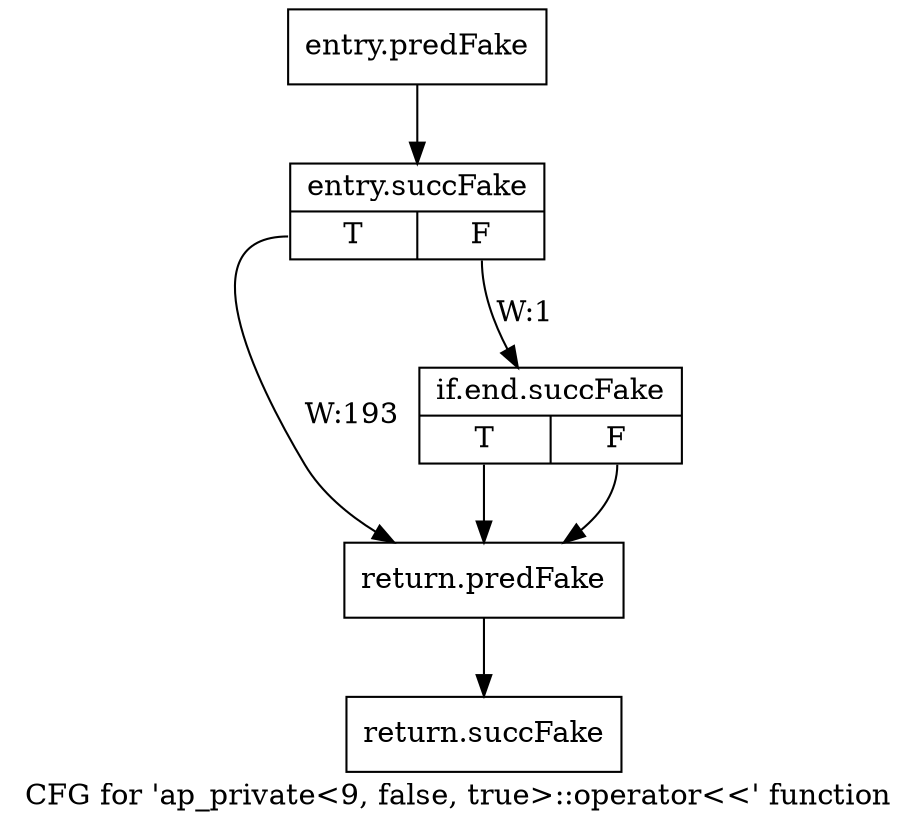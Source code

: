 digraph "CFG for 'ap_private\<9, false, true\>::operator\<\<' function" {
	label="CFG for 'ap_private\<9, false, true\>::operator\<\<' function";

	Node0x3afe980 [shape=record,filename="",linenumber="",label="{entry.predFake}"];
	Node0x3afe980 -> Node0x3e84f90[ callList="" memoryops="" filename="/tools/Xilinx/Vitis_HLS/2022.1/include/etc/ap_private.h" execusionnum="192"];
	Node0x3e84f90 [shape=record,filename="/tools/Xilinx/Vitis_HLS/2022.1/include/etc/ap_private.h",linenumber="2668",label="{entry.succFake|{<s0>T|<s1>F}}"];
	Node0x3e84f90:s0 -> Node0x3b8b410[label="W:193" callList="" memoryops="" filename="/tools/Xilinx/Vitis_HLS/2022.1/include/etc/ap_private.h" execusionnum="192"];
	Node0x3e84f90:s1 -> Node0x3e84a70[label="W:1" callList="" memoryops="" filename="/tools/Xilinx/Vitis_HLS/2022.1/include/etc/ap_private.h" execusionnum="0"];
	Node0x3e84a70 [shape=record,filename="/tools/Xilinx/Vitis_HLS/2022.1/include/etc/ap_private.h",linenumber="2668",label="{if.end.succFake|{<s0>T|<s1>F}}"];
	Node0x3e84a70:s0 -> Node0x3b8b410[ callList="" memoryops="" filename="/tools/Xilinx/Vitis_HLS/2022.1/include/etc/ap_private.h" execusionnum="0"];
	Node0x3e84a70:s1 -> Node0x3b8b410[ callList="" memoryops="" filename="/tools/Xilinx/Vitis_HLS/2022.1/include/etc/ap_private.h" execusionnum="0"];
	Node0x3b8b410 [shape=record,filename="/tools/Xilinx/Vitis_HLS/2022.1/include/etc/ap_private.h",linenumber="2668",label="{return.predFake}"];
	Node0x3b8b410 -> Node0x3e84bd0[ callList="" memoryops="" filename="/tools/Xilinx/Vitis_HLS/2022.1/include/etc/ap_private.h" execusionnum="192"];
	Node0x3e84bd0 [shape=record,filename="/tools/Xilinx/Vitis_HLS/2022.1/include/etc/ap_private.h",linenumber="2668",label="{return.succFake}"];
}
